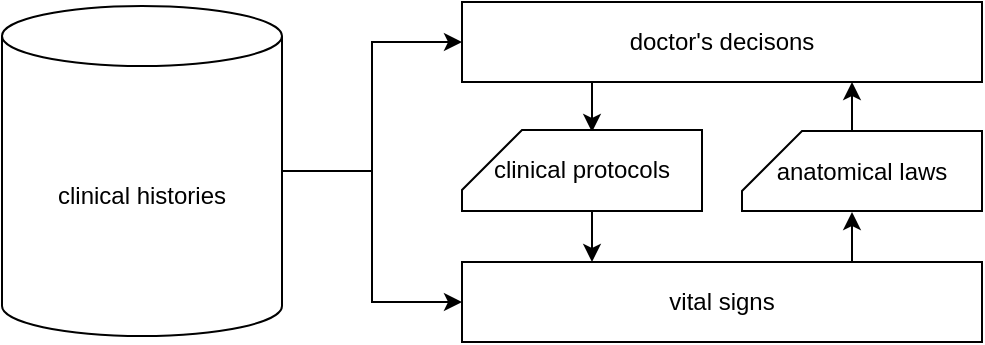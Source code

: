 <mxfile version="24.6.4" type="device">
  <diagram name="Page-1" id="7U6C6u8nf7o7Tva4L2bj">
    <mxGraphModel dx="1974" dy="587" grid="1" gridSize="10" guides="1" tooltips="1" connect="1" arrows="1" fold="1" page="1" pageScale="1" pageWidth="827" pageHeight="1169" math="0" shadow="0">
      <root>
        <mxCell id="0" />
        <mxCell id="1" parent="0" />
        <mxCell id="JNhDN9_5U8j3ODQkdW93-1" style="edgeStyle=orthogonalEdgeStyle;rounded=0;orthogonalLoop=1;jettySize=auto;html=1;" edge="1" parent="1" source="JNhDN9_5U8j3ODQkdW93-3" target="JNhDN9_5U8j3ODQkdW93-8">
          <mxGeometry relative="1" as="geometry" />
        </mxCell>
        <mxCell id="JNhDN9_5U8j3ODQkdW93-2" style="edgeStyle=orthogonalEdgeStyle;rounded=0;orthogonalLoop=1;jettySize=auto;html=1;entryX=0;entryY=0.5;entryDx=0;entryDy=0;" edge="1" parent="1" source="JNhDN9_5U8j3ODQkdW93-3" target="JNhDN9_5U8j3ODQkdW93-10">
          <mxGeometry relative="1" as="geometry" />
        </mxCell>
        <mxCell id="JNhDN9_5U8j3ODQkdW93-3" value="clinical histories" style="shape=cylinder3;whiteSpace=wrap;html=1;boundedLbl=1;backgroundOutline=1;size=15;" vertex="1" parent="1">
          <mxGeometry x="-340" y="528" width="140" height="165" as="geometry" />
        </mxCell>
        <mxCell id="JNhDN9_5U8j3ODQkdW93-5" style="edgeStyle=orthogonalEdgeStyle;rounded=0;orthogonalLoop=1;jettySize=auto;html=1;entryX=0.75;entryY=1;entryDx=0;entryDy=0;" edge="1" parent="1" target="JNhDN9_5U8j3ODQkdW93-8">
          <mxGeometry relative="1" as="geometry">
            <mxPoint x="85" y="591" as="sourcePoint" />
          </mxGeometry>
        </mxCell>
        <mxCell id="JNhDN9_5U8j3ODQkdW93-7" style="edgeStyle=orthogonalEdgeStyle;rounded=0;orthogonalLoop=1;jettySize=auto;html=1;entryX=0.5;entryY=0;entryDx=0;entryDy=0;exitX=0.25;exitY=1;exitDx=0;exitDy=0;" edge="1" parent="1" source="JNhDN9_5U8j3ODQkdW93-8">
          <mxGeometry relative="1" as="geometry">
            <mxPoint x="-45" y="591" as="targetPoint" />
          </mxGeometry>
        </mxCell>
        <mxCell id="JNhDN9_5U8j3ODQkdW93-8" value="doctor&#39;s decisons" style="rounded=0;whiteSpace=wrap;html=1;" vertex="1" parent="1">
          <mxGeometry x="-110" y="526" width="260" height="40" as="geometry" />
        </mxCell>
        <mxCell id="JNhDN9_5U8j3ODQkdW93-9" style="edgeStyle=orthogonalEdgeStyle;rounded=0;orthogonalLoop=1;jettySize=auto;html=1;exitX=0.75;exitY=0;exitDx=0;exitDy=0;entryX=0.5;entryY=1;entryDx=0;entryDy=0;" edge="1" parent="1" source="JNhDN9_5U8j3ODQkdW93-10">
          <mxGeometry relative="1" as="geometry">
            <mxPoint x="85" y="631" as="targetPoint" />
          </mxGeometry>
        </mxCell>
        <mxCell id="JNhDN9_5U8j3ODQkdW93-10" value="vital signs" style="rounded=0;whiteSpace=wrap;html=1;" vertex="1" parent="1">
          <mxGeometry x="-110" y="656" width="260" height="40" as="geometry" />
        </mxCell>
        <mxCell id="JNhDN9_5U8j3ODQkdW93-11" style="edgeStyle=orthogonalEdgeStyle;rounded=0;orthogonalLoop=1;jettySize=auto;html=1;entryX=0.25;entryY=0;entryDx=0;entryDy=0;" edge="1" parent="1" target="JNhDN9_5U8j3ODQkdW93-10">
          <mxGeometry relative="1" as="geometry">
            <mxPoint x="-45" y="631" as="sourcePoint" />
          </mxGeometry>
        </mxCell>
        <mxCell id="JNhDN9_5U8j3ODQkdW93-12" value="clinical protocols" style="shape=card;whiteSpace=wrap;html=1;" vertex="1" parent="1">
          <mxGeometry x="-110" y="590" width="120" height="40.5" as="geometry" />
        </mxCell>
        <mxCell id="JNhDN9_5U8j3ODQkdW93-13" value="anatomical laws" style="shape=card;whiteSpace=wrap;html=1;" vertex="1" parent="1">
          <mxGeometry x="30" y="590.5" width="120" height="40" as="geometry" />
        </mxCell>
      </root>
    </mxGraphModel>
  </diagram>
</mxfile>
